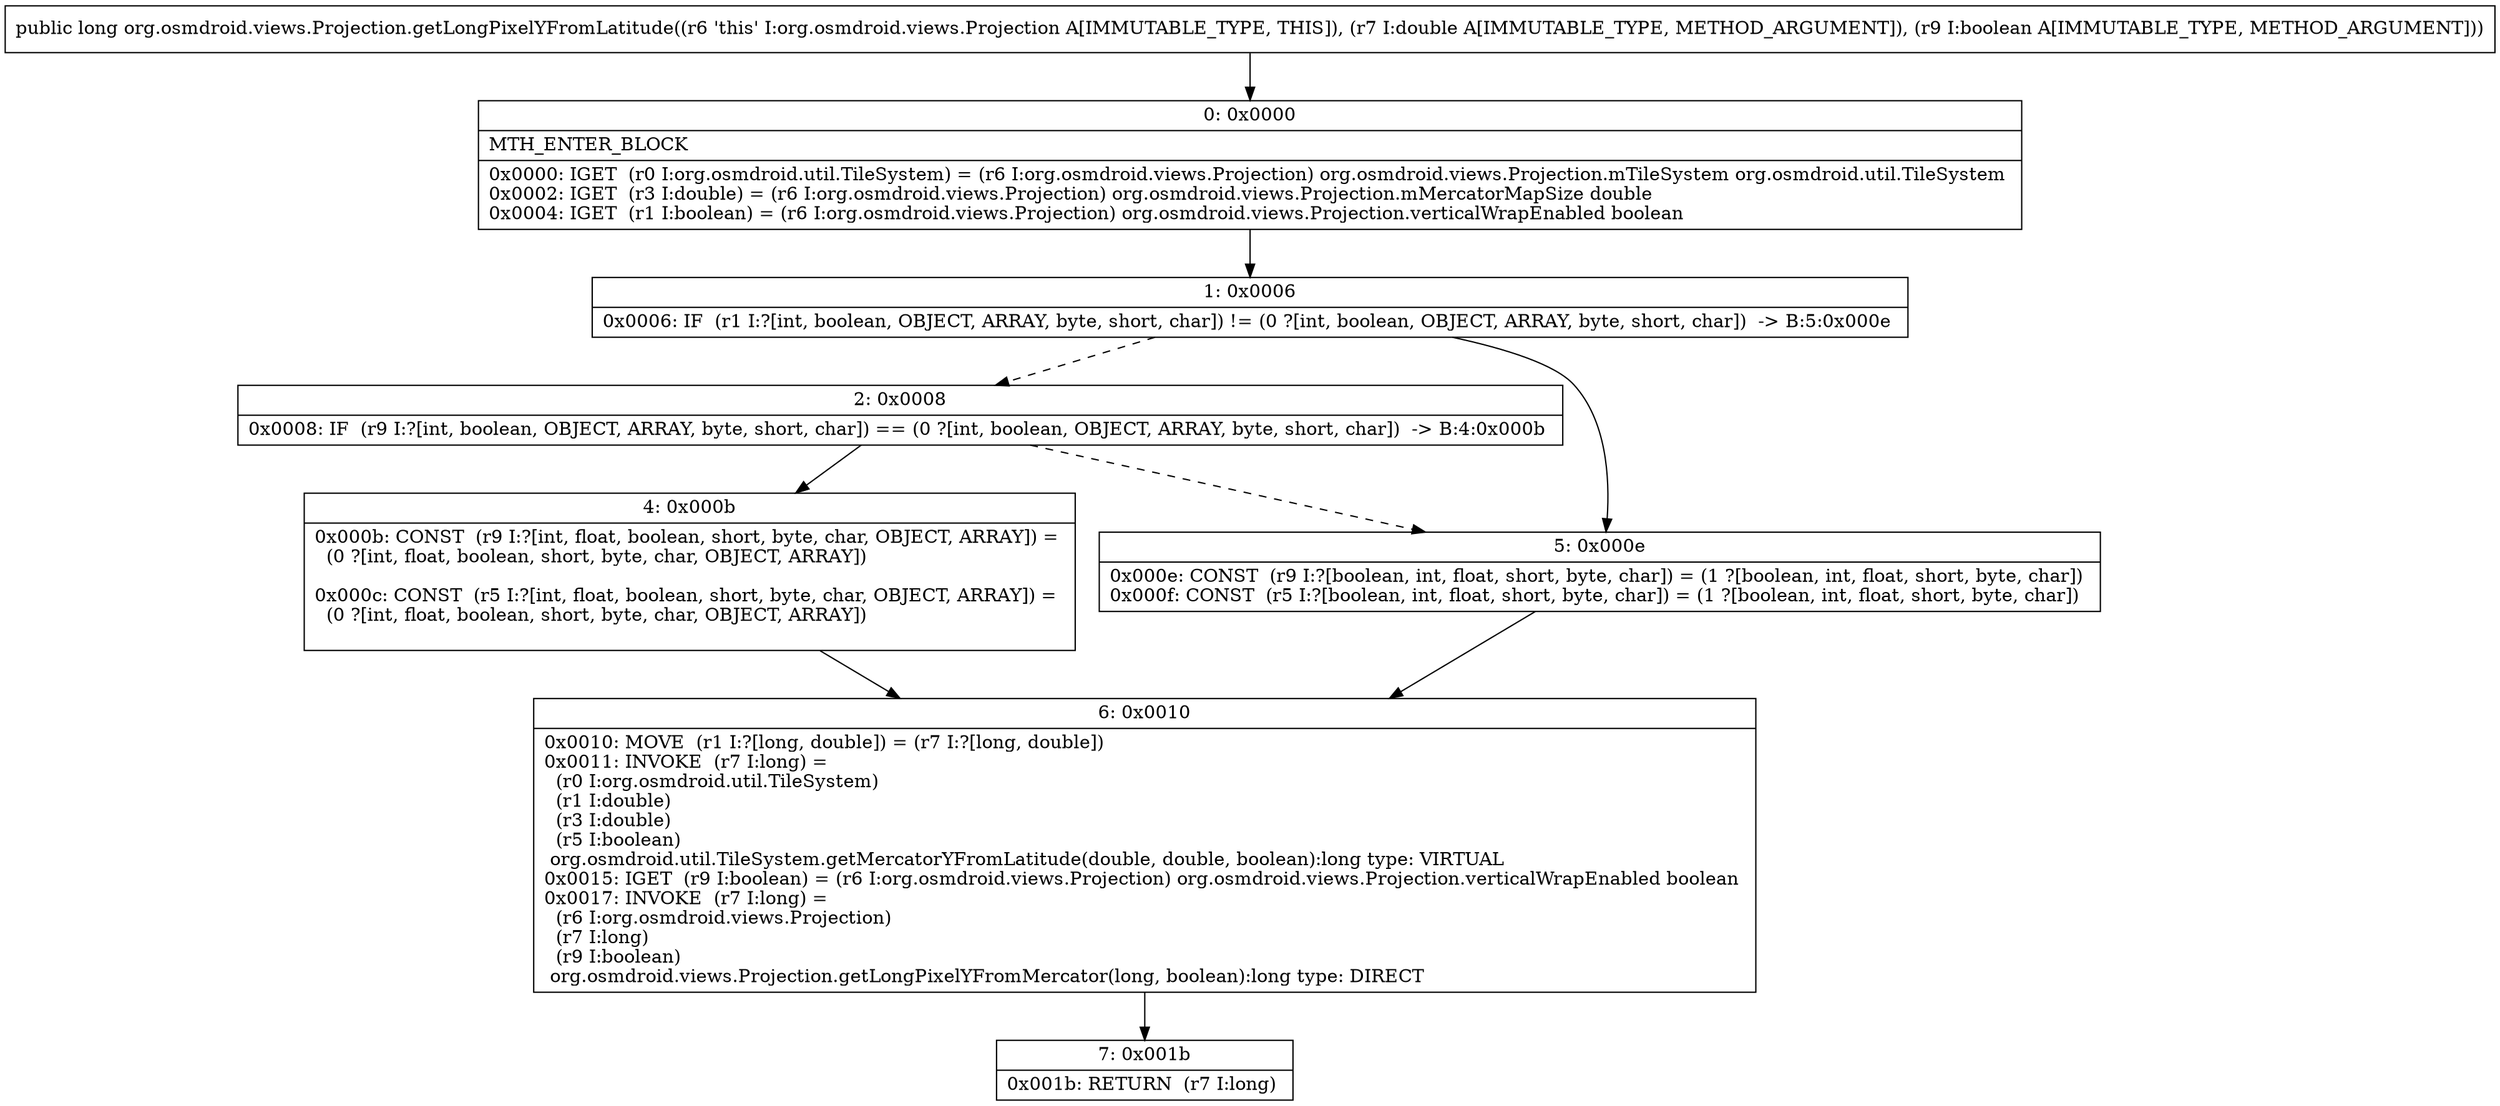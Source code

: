 digraph "CFG fororg.osmdroid.views.Projection.getLongPixelYFromLatitude(DZ)J" {
Node_0 [shape=record,label="{0\:\ 0x0000|MTH_ENTER_BLOCK\l|0x0000: IGET  (r0 I:org.osmdroid.util.TileSystem) = (r6 I:org.osmdroid.views.Projection) org.osmdroid.views.Projection.mTileSystem org.osmdroid.util.TileSystem \l0x0002: IGET  (r3 I:double) = (r6 I:org.osmdroid.views.Projection) org.osmdroid.views.Projection.mMercatorMapSize double \l0x0004: IGET  (r1 I:boolean) = (r6 I:org.osmdroid.views.Projection) org.osmdroid.views.Projection.verticalWrapEnabled boolean \l}"];
Node_1 [shape=record,label="{1\:\ 0x0006|0x0006: IF  (r1 I:?[int, boolean, OBJECT, ARRAY, byte, short, char]) != (0 ?[int, boolean, OBJECT, ARRAY, byte, short, char])  \-\> B:5:0x000e \l}"];
Node_2 [shape=record,label="{2\:\ 0x0008|0x0008: IF  (r9 I:?[int, boolean, OBJECT, ARRAY, byte, short, char]) == (0 ?[int, boolean, OBJECT, ARRAY, byte, short, char])  \-\> B:4:0x000b \l}"];
Node_4 [shape=record,label="{4\:\ 0x000b|0x000b: CONST  (r9 I:?[int, float, boolean, short, byte, char, OBJECT, ARRAY]) = \l  (0 ?[int, float, boolean, short, byte, char, OBJECT, ARRAY])\l \l0x000c: CONST  (r5 I:?[int, float, boolean, short, byte, char, OBJECT, ARRAY]) = \l  (0 ?[int, float, boolean, short, byte, char, OBJECT, ARRAY])\l \l}"];
Node_5 [shape=record,label="{5\:\ 0x000e|0x000e: CONST  (r9 I:?[boolean, int, float, short, byte, char]) = (1 ?[boolean, int, float, short, byte, char]) \l0x000f: CONST  (r5 I:?[boolean, int, float, short, byte, char]) = (1 ?[boolean, int, float, short, byte, char]) \l}"];
Node_6 [shape=record,label="{6\:\ 0x0010|0x0010: MOVE  (r1 I:?[long, double]) = (r7 I:?[long, double]) \l0x0011: INVOKE  (r7 I:long) = \l  (r0 I:org.osmdroid.util.TileSystem)\l  (r1 I:double)\l  (r3 I:double)\l  (r5 I:boolean)\l org.osmdroid.util.TileSystem.getMercatorYFromLatitude(double, double, boolean):long type: VIRTUAL \l0x0015: IGET  (r9 I:boolean) = (r6 I:org.osmdroid.views.Projection) org.osmdroid.views.Projection.verticalWrapEnabled boolean \l0x0017: INVOKE  (r7 I:long) = \l  (r6 I:org.osmdroid.views.Projection)\l  (r7 I:long)\l  (r9 I:boolean)\l org.osmdroid.views.Projection.getLongPixelYFromMercator(long, boolean):long type: DIRECT \l}"];
Node_7 [shape=record,label="{7\:\ 0x001b|0x001b: RETURN  (r7 I:long) \l}"];
MethodNode[shape=record,label="{public long org.osmdroid.views.Projection.getLongPixelYFromLatitude((r6 'this' I:org.osmdroid.views.Projection A[IMMUTABLE_TYPE, THIS]), (r7 I:double A[IMMUTABLE_TYPE, METHOD_ARGUMENT]), (r9 I:boolean A[IMMUTABLE_TYPE, METHOD_ARGUMENT])) }"];
MethodNode -> Node_0;
Node_0 -> Node_1;
Node_1 -> Node_2[style=dashed];
Node_1 -> Node_5;
Node_2 -> Node_4;
Node_2 -> Node_5[style=dashed];
Node_4 -> Node_6;
Node_5 -> Node_6;
Node_6 -> Node_7;
}

